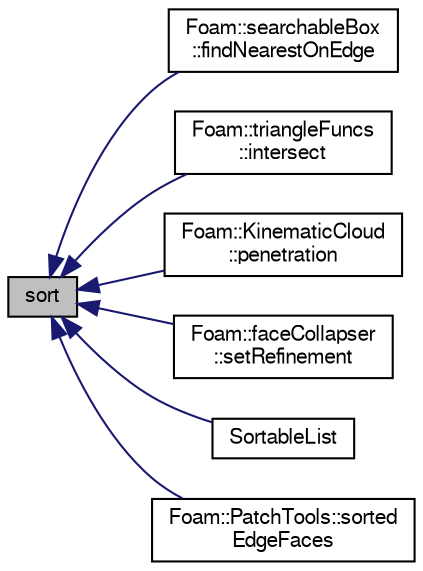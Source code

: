 digraph "sort"
{
  bgcolor="transparent";
  edge [fontname="FreeSans",fontsize="10",labelfontname="FreeSans",labelfontsize="10"];
  node [fontname="FreeSans",fontsize="10",shape=record];
  rankdir="LR";
  Node1 [label="sort",height=0.2,width=0.4,color="black", fillcolor="grey75", style="filled" fontcolor="black"];
  Node1 -> Node2 [dir="back",color="midnightblue",fontsize="10",style="solid",fontname="FreeSans"];
  Node2 [label="Foam::searchableBox\l::findNearestOnEdge",height=0.2,width=0.4,color="black",URL="$a02188.html#ac4ad7e30f9183d291a7152920f517fd4",tooltip="Calculate nearest point on edge. "];
  Node1 -> Node3 [dir="back",color="midnightblue",fontsize="10",style="solid",fontname="FreeSans"];
  Node3 [label="Foam::triangleFuncs\l::intersect",height=0.2,width=0.4,color="black",URL="$a02604.html#a366aada8f77bed49087f5c97d30087b2",tooltip="Do triangles intersect. Return bool and set intersection segment. "];
  Node1 -> Node4 [dir="back",color="midnightblue",fontsize="10",style="solid",fontname="FreeSans"];
  Node4 [label="Foam::KinematicCloud\l::penetration",height=0.2,width=0.4,color="black",URL="$a01194.html#aa8e8605f7454fbb76092407fb1906597",tooltip="Penetration for fraction [0-1] of the current total mass. "];
  Node1 -> Node5 [dir="back",color="midnightblue",fontsize="10",style="solid",fontname="FreeSans"];
  Node5 [label="Foam::faceCollapser\l::setRefinement",height=0.2,width=0.4,color="black",URL="$a00700.html#a59a6ebacbd6a1a48f22424f5a8f81195",tooltip="Collapse faces along endpoints. Play commands into. "];
  Node1 -> Node6 [dir="back",color="midnightblue",fontsize="10",style="solid",fontname="FreeSans"];
  Node6 [label="SortableList",height=0.2,width=0.4,color="black",URL="$a02316.html#ad466e8c0626f812225262613f1372919",tooltip="Construct from UList, sorting immediately. "];
  Node1 -> Node7 [dir="back",color="midnightblue",fontsize="10",style="solid",fontname="FreeSans"];
  Node7 [label="Foam::PatchTools::sorted\lEdgeFaces",height=0.2,width=0.4,color="black",URL="$a01761.html#a6f45385fbdbafd55b359508624f4e84f"];
}
